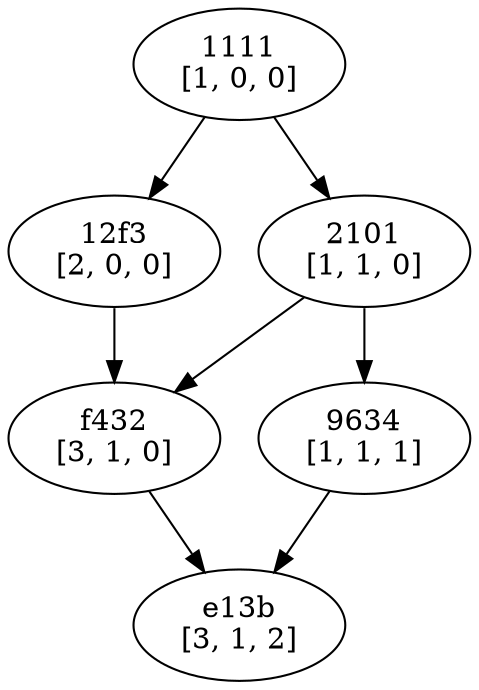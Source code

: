 digraph G {
  "1111" [label="1111\n[1, 0, 0]"];
  "12f3" [label="12f3\n[2, 0, 0]"];
  "2101" [label="2101\n[1, 1, 0]"];
  "9634" [label="9634\n[1, 1, 1]"];
  "e13b" [label="e13b\n[3, 1, 2]"];
  "f432" [label="f432\n[3, 1, 0]"];
  "2101" -> "9634";
  "2101" -> "f432";
  "1111" -> "2101";
  "1111" -> "12f3";
  "12f3" -> "f432";
  "9634" -> "e13b";
  "f432" -> "e13b";
}
